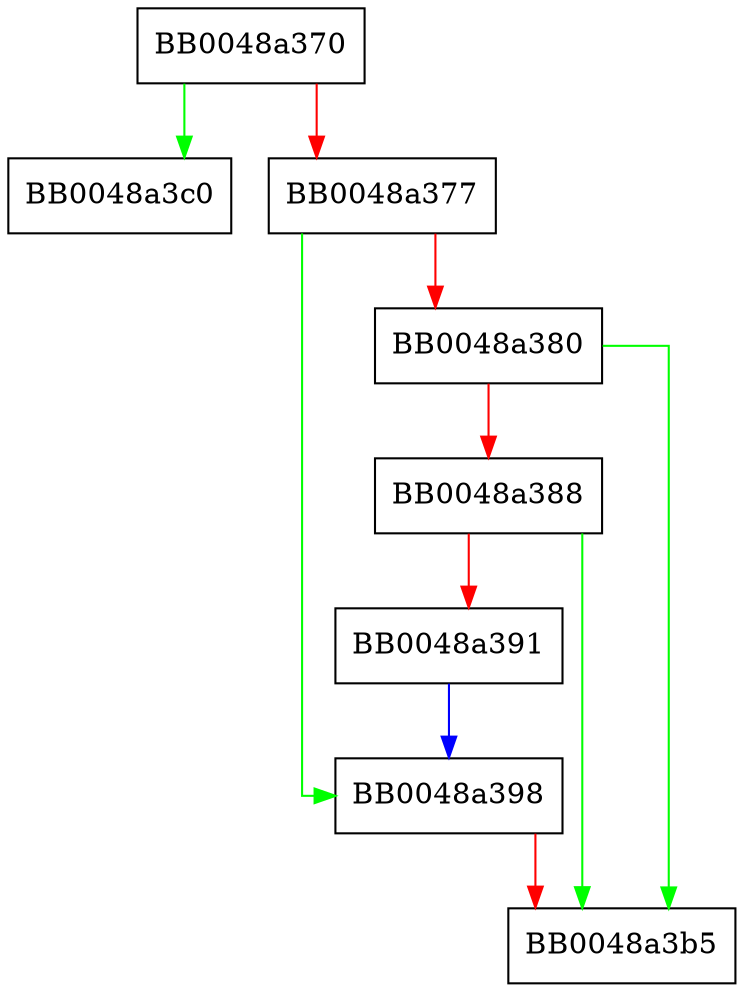 digraph SSL_get_peer_finished {
  node [shape="box"];
  graph [splines=ortho];
  BB0048a370 -> BB0048a3c0 [color="green"];
  BB0048a370 -> BB0048a377 [color="red"];
  BB0048a377 -> BB0048a398 [color="green"];
  BB0048a377 -> BB0048a380 [color="red"];
  BB0048a380 -> BB0048a3b5 [color="green"];
  BB0048a380 -> BB0048a388 [color="red"];
  BB0048a388 -> BB0048a3b5 [color="green"];
  BB0048a388 -> BB0048a391 [color="red"];
  BB0048a391 -> BB0048a398 [color="blue"];
  BB0048a398 -> BB0048a3b5 [color="red"];
}